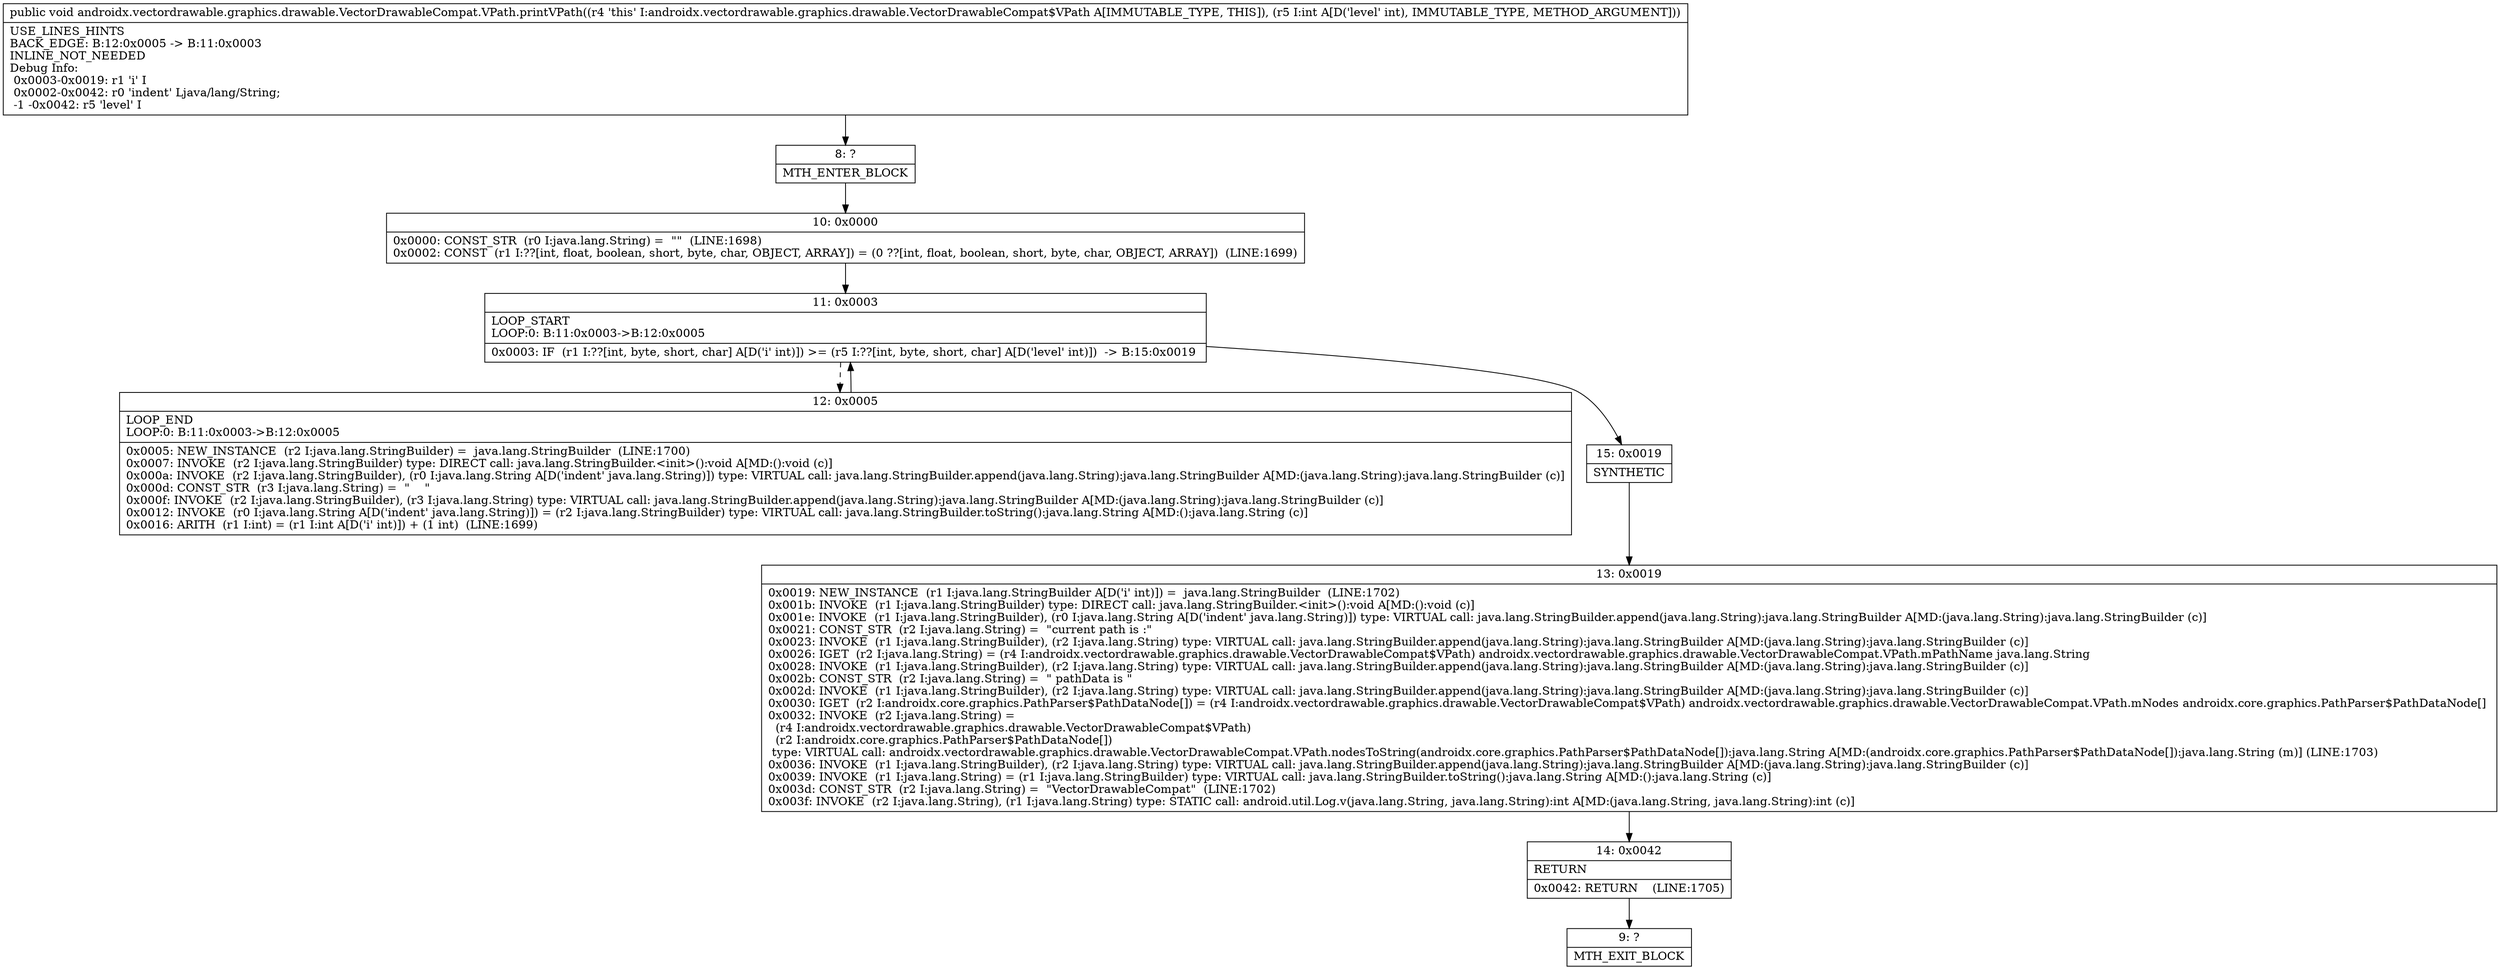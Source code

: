 digraph "CFG forandroidx.vectordrawable.graphics.drawable.VectorDrawableCompat.VPath.printVPath(I)V" {
Node_8 [shape=record,label="{8\:\ ?|MTH_ENTER_BLOCK\l}"];
Node_10 [shape=record,label="{10\:\ 0x0000|0x0000: CONST_STR  (r0 I:java.lang.String) =  \"\"  (LINE:1698)\l0x0002: CONST  (r1 I:??[int, float, boolean, short, byte, char, OBJECT, ARRAY]) = (0 ??[int, float, boolean, short, byte, char, OBJECT, ARRAY])  (LINE:1699)\l}"];
Node_11 [shape=record,label="{11\:\ 0x0003|LOOP_START\lLOOP:0: B:11:0x0003\-\>B:12:0x0005\l|0x0003: IF  (r1 I:??[int, byte, short, char] A[D('i' int)]) \>= (r5 I:??[int, byte, short, char] A[D('level' int)])  \-\> B:15:0x0019 \l}"];
Node_12 [shape=record,label="{12\:\ 0x0005|LOOP_END\lLOOP:0: B:11:0x0003\-\>B:12:0x0005\l|0x0005: NEW_INSTANCE  (r2 I:java.lang.StringBuilder) =  java.lang.StringBuilder  (LINE:1700)\l0x0007: INVOKE  (r2 I:java.lang.StringBuilder) type: DIRECT call: java.lang.StringBuilder.\<init\>():void A[MD:():void (c)]\l0x000a: INVOKE  (r2 I:java.lang.StringBuilder), (r0 I:java.lang.String A[D('indent' java.lang.String)]) type: VIRTUAL call: java.lang.StringBuilder.append(java.lang.String):java.lang.StringBuilder A[MD:(java.lang.String):java.lang.StringBuilder (c)]\l0x000d: CONST_STR  (r3 I:java.lang.String) =  \"    \" \l0x000f: INVOKE  (r2 I:java.lang.StringBuilder), (r3 I:java.lang.String) type: VIRTUAL call: java.lang.StringBuilder.append(java.lang.String):java.lang.StringBuilder A[MD:(java.lang.String):java.lang.StringBuilder (c)]\l0x0012: INVOKE  (r0 I:java.lang.String A[D('indent' java.lang.String)]) = (r2 I:java.lang.StringBuilder) type: VIRTUAL call: java.lang.StringBuilder.toString():java.lang.String A[MD:():java.lang.String (c)]\l0x0016: ARITH  (r1 I:int) = (r1 I:int A[D('i' int)]) + (1 int)  (LINE:1699)\l}"];
Node_15 [shape=record,label="{15\:\ 0x0019|SYNTHETIC\l}"];
Node_13 [shape=record,label="{13\:\ 0x0019|0x0019: NEW_INSTANCE  (r1 I:java.lang.StringBuilder A[D('i' int)]) =  java.lang.StringBuilder  (LINE:1702)\l0x001b: INVOKE  (r1 I:java.lang.StringBuilder) type: DIRECT call: java.lang.StringBuilder.\<init\>():void A[MD:():void (c)]\l0x001e: INVOKE  (r1 I:java.lang.StringBuilder), (r0 I:java.lang.String A[D('indent' java.lang.String)]) type: VIRTUAL call: java.lang.StringBuilder.append(java.lang.String):java.lang.StringBuilder A[MD:(java.lang.String):java.lang.StringBuilder (c)]\l0x0021: CONST_STR  (r2 I:java.lang.String) =  \"current path is :\" \l0x0023: INVOKE  (r1 I:java.lang.StringBuilder), (r2 I:java.lang.String) type: VIRTUAL call: java.lang.StringBuilder.append(java.lang.String):java.lang.StringBuilder A[MD:(java.lang.String):java.lang.StringBuilder (c)]\l0x0026: IGET  (r2 I:java.lang.String) = (r4 I:androidx.vectordrawable.graphics.drawable.VectorDrawableCompat$VPath) androidx.vectordrawable.graphics.drawable.VectorDrawableCompat.VPath.mPathName java.lang.String \l0x0028: INVOKE  (r1 I:java.lang.StringBuilder), (r2 I:java.lang.String) type: VIRTUAL call: java.lang.StringBuilder.append(java.lang.String):java.lang.StringBuilder A[MD:(java.lang.String):java.lang.StringBuilder (c)]\l0x002b: CONST_STR  (r2 I:java.lang.String) =  \" pathData is \" \l0x002d: INVOKE  (r1 I:java.lang.StringBuilder), (r2 I:java.lang.String) type: VIRTUAL call: java.lang.StringBuilder.append(java.lang.String):java.lang.StringBuilder A[MD:(java.lang.String):java.lang.StringBuilder (c)]\l0x0030: IGET  (r2 I:androidx.core.graphics.PathParser$PathDataNode[]) = (r4 I:androidx.vectordrawable.graphics.drawable.VectorDrawableCompat$VPath) androidx.vectordrawable.graphics.drawable.VectorDrawableCompat.VPath.mNodes androidx.core.graphics.PathParser$PathDataNode[] \l0x0032: INVOKE  (r2 I:java.lang.String) = \l  (r4 I:androidx.vectordrawable.graphics.drawable.VectorDrawableCompat$VPath)\l  (r2 I:androidx.core.graphics.PathParser$PathDataNode[])\l type: VIRTUAL call: androidx.vectordrawable.graphics.drawable.VectorDrawableCompat.VPath.nodesToString(androidx.core.graphics.PathParser$PathDataNode[]):java.lang.String A[MD:(androidx.core.graphics.PathParser$PathDataNode[]):java.lang.String (m)] (LINE:1703)\l0x0036: INVOKE  (r1 I:java.lang.StringBuilder), (r2 I:java.lang.String) type: VIRTUAL call: java.lang.StringBuilder.append(java.lang.String):java.lang.StringBuilder A[MD:(java.lang.String):java.lang.StringBuilder (c)]\l0x0039: INVOKE  (r1 I:java.lang.String) = (r1 I:java.lang.StringBuilder) type: VIRTUAL call: java.lang.StringBuilder.toString():java.lang.String A[MD:():java.lang.String (c)]\l0x003d: CONST_STR  (r2 I:java.lang.String) =  \"VectorDrawableCompat\"  (LINE:1702)\l0x003f: INVOKE  (r2 I:java.lang.String), (r1 I:java.lang.String) type: STATIC call: android.util.Log.v(java.lang.String, java.lang.String):int A[MD:(java.lang.String, java.lang.String):int (c)]\l}"];
Node_14 [shape=record,label="{14\:\ 0x0042|RETURN\l|0x0042: RETURN    (LINE:1705)\l}"];
Node_9 [shape=record,label="{9\:\ ?|MTH_EXIT_BLOCK\l}"];
MethodNode[shape=record,label="{public void androidx.vectordrawable.graphics.drawable.VectorDrawableCompat.VPath.printVPath((r4 'this' I:androidx.vectordrawable.graphics.drawable.VectorDrawableCompat$VPath A[IMMUTABLE_TYPE, THIS]), (r5 I:int A[D('level' int), IMMUTABLE_TYPE, METHOD_ARGUMENT]))  | USE_LINES_HINTS\lBACK_EDGE: B:12:0x0005 \-\> B:11:0x0003\lINLINE_NOT_NEEDED\lDebug Info:\l  0x0003\-0x0019: r1 'i' I\l  0x0002\-0x0042: r0 'indent' Ljava\/lang\/String;\l  \-1 \-0x0042: r5 'level' I\l}"];
MethodNode -> Node_8;Node_8 -> Node_10;
Node_10 -> Node_11;
Node_11 -> Node_12[style=dashed];
Node_11 -> Node_15;
Node_12 -> Node_11;
Node_15 -> Node_13;
Node_13 -> Node_14;
Node_14 -> Node_9;
}

